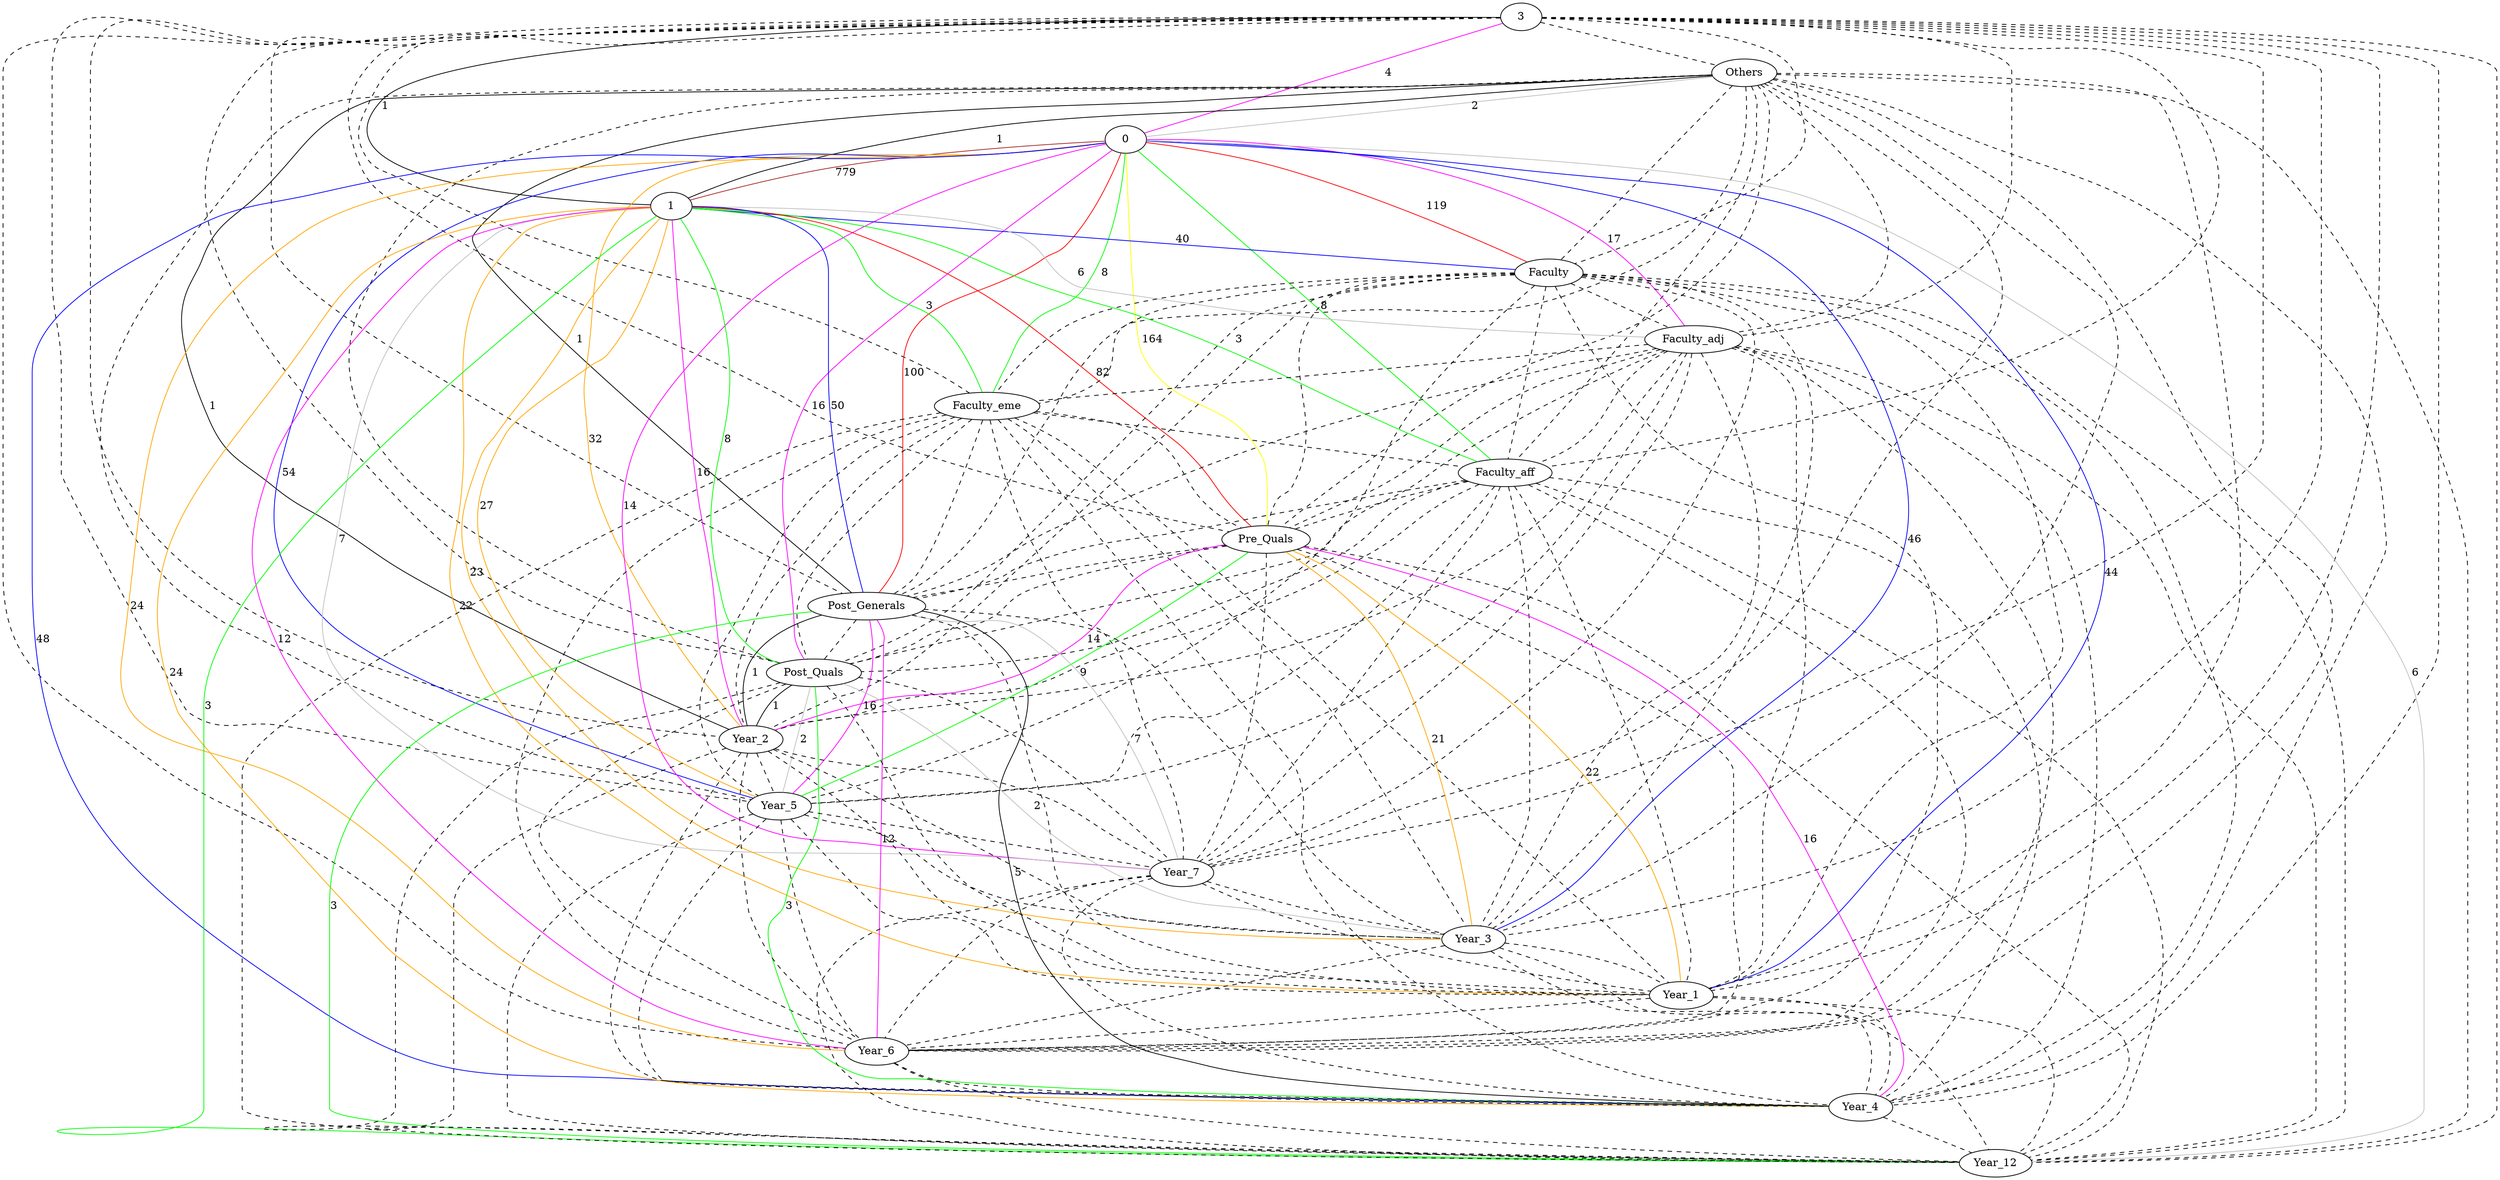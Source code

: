 strict graph "()" {
3;
Others;
0;
1;
Faculty;
Faculty_adj;
Faculty_eme;
Faculty_aff;
Pre_Quals;
Post_Generals;
Post_Quals;
Year_2;
Year_5;
Year_7;
Year_3;
Year_1;
Year_6;
Year_4;
Year_12;
3 -- Others  [color=black, label="", style=dashed];
3 -- 0  [color=magenta, label=4, style=solid];
3 -- 1  [color=black, label=1, style=solid];
3 -- Faculty  [color=black, label="", style=dashed];
3 -- Faculty_adj  [color=black, label="", style=dashed];
3 -- Faculty_eme  [color=black, label="", style=dashed];
3 -- Faculty_aff  [color=black, label="", style=dashed];
3 -- Pre_Quals  [color=black, label="", style=dashed];
3 -- Post_Generals  [color=black, label="", style=dashed];
3 -- Post_Quals  [color=black, label="", style=dashed];
3 -- Year_2  [color=black, label="", style=dashed];
3 -- Year_5  [color=black, label="", style=dashed];
3 -- Year_7  [color=black, label="", style=dashed];
3 -- Year_3  [color=black, label="", style=dashed];
3 -- Year_1  [color=black, label="", style=dashed];
3 -- Year_6  [color=black, label="", style=dashed];
3 -- Year_4  [color=black, label="", style=dashed];
3 -- Year_12  [color=black, label="", style=dashed];
Others -- 0  [color=grey, label=2, style=solid];
Others -- 1  [color=black, label=1, style=solid];
Others -- Faculty  [color=black, label="", style=dashed];
Others -- Faculty_adj  [color=black, label="", style=dashed];
Others -- Faculty_eme  [color=black, label="", style=dashed];
Others -- Faculty_aff  [color=black, label="", style=dashed];
Others -- Pre_Quals  [color=black, label="", style=dashed];
Others -- Post_Generals  [color=black, label=1, style=solid];
Others -- Post_Quals  [color=black, label="", style=dashed];
Others -- Year_2  [color=black, label=1, style=solid];
Others -- Year_5  [color=black, label="", style=dashed];
Others -- Year_7  [color=black, label="", style=dashed];
Others -- Year_3  [color=black, label="", style=dashed];
Others -- Year_1  [color=black, label="", style=dashed];
Others -- Year_6  [color=black, label="", style=dashed];
Others -- Year_4  [color=black, label="", style=dashed];
Others -- Year_12  [color=black, label="", style=dashed];
0 -- 1  [color=brown, label=779, style=solid];
0 -- Faculty  [color=red, label=119, style=solid];
0 -- Faculty_adj  [color=magenta, label=17, style=solid];
0 -- Faculty_eme  [color=green, label=8, style=solid];
0 -- Faculty_aff  [color=green, label=8, style=solid];
0 -- Pre_Quals  [color=yellow, label=164, style=solid];
0 -- Post_Generals  [color=red, label=100, style=solid];
0 -- Post_Quals  [color=magenta, label=16, style=solid];
0 -- Year_2  [color=orange, label=32, style=solid];
0 -- Year_5  [color=blue, label=54, style=solid];
0 -- Year_7  [color=magenta, label=14, style=solid];
0 -- Year_3  [color=blue, label=46, style=solid];
0 -- Year_1  [color=blue, label=44, style=solid];
0 -- Year_6  [color=orange, label=24, style=solid];
0 -- Year_4  [color=blue, label=48, style=solid];
0 -- Year_12  [color=grey, label=6, style=solid];
1 -- Faculty  [color=blue, label=40, style=solid];
1 -- Faculty_adj  [color=grey, label=6, style=solid];
1 -- Faculty_eme  [color=green, label=3, style=solid];
1 -- Faculty_aff  [color=green, label=3, style=solid];
1 -- Pre_Quals  [color=red, label=82, style=solid];
1 -- Post_Generals  [color=blue, label=50, style=solid];
1 -- Post_Quals  [color=green, label=8, style=solid];
1 -- Year_2  [color=magenta, label=16, style=solid];
1 -- Year_5  [color=orange, label=27, style=solid];
1 -- Year_7  [color=grey, label=7, style=solid];
1 -- Year_3  [color=orange, label=23, style=solid];
1 -- Year_1  [color=orange, label=22, style=solid];
1 -- Year_6  [color=magenta, label=12, style=solid];
1 -- Year_4  [color=orange, label=24, style=solid];
1 -- Year_12  [color=green, label=3, style=solid];
Faculty -- Faculty_adj  [color=black, label="", style=dashed];
Faculty -- Faculty_eme  [color=black, label="", style=dashed];
Faculty -- Faculty_aff  [color=black, label="", style=dashed];
Faculty -- Pre_Quals  [color=black, label="", style=dashed];
Faculty -- Post_Generals  [color=black, label="", style=dashed];
Faculty -- Post_Quals  [color=black, label="", style=dashed];
Faculty -- Year_2  [color=black, label="", style=dashed];
Faculty -- Year_5  [color=black, label="", style=dashed];
Faculty -- Year_7  [color=black, label="", style=dashed];
Faculty -- Year_3  [color=black, label="", style=dashed];
Faculty -- Year_1  [color=black, label="", style=dashed];
Faculty -- Year_6  [color=black, label="", style=dashed];
Faculty -- Year_4  [color=black, label="", style=dashed];
Faculty -- Year_12  [color=black, label="", style=dashed];
Faculty_adj -- Faculty_eme  [color=black, label="", style=dashed];
Faculty_adj -- Faculty_aff  [color=black, label="", style=dashed];
Faculty_adj -- Pre_Quals  [color=black, label="", style=dashed];
Faculty_adj -- Post_Generals  [color=black, label="", style=dashed];
Faculty_adj -- Post_Quals  [color=black, label="", style=dashed];
Faculty_adj -- Year_2  [color=black, label="", style=dashed];
Faculty_adj -- Year_5  [color=black, label="", style=dashed];
Faculty_adj -- Year_7  [color=black, label="", style=dashed];
Faculty_adj -- Year_3  [color=black, label="", style=dashed];
Faculty_adj -- Year_1  [color=black, label="", style=dashed];
Faculty_adj -- Year_6  [color=black, label="", style=dashed];
Faculty_adj -- Year_4  [color=black, label="", style=dashed];
Faculty_adj -- Year_12  [color=black, label="", style=dashed];
Faculty_eme -- Faculty_aff  [color=black, label="", style=dashed];
Faculty_eme -- Pre_Quals  [color=black, label="", style=dashed];
Faculty_eme -- Post_Generals  [color=black, label="", style=dashed];
Faculty_eme -- Post_Quals  [color=black, label="", style=dashed];
Faculty_eme -- Year_2  [color=black, label="", style=dashed];
Faculty_eme -- Year_5  [color=black, label="", style=dashed];
Faculty_eme -- Year_7  [color=black, label="", style=dashed];
Faculty_eme -- Year_3  [color=black, label="", style=dashed];
Faculty_eme -- Year_1  [color=black, label="", style=dashed];
Faculty_eme -- Year_6  [color=black, label="", style=dashed];
Faculty_eme -- Year_4  [color=black, label="", style=dashed];
Faculty_eme -- Year_12  [color=black, label="", style=dashed];
Faculty_aff -- Pre_Quals  [color=black, label="", style=dashed];
Faculty_aff -- Post_Generals  [color=black, label="", style=dashed];
Faculty_aff -- Post_Quals  [color=black, label="", style=dashed];
Faculty_aff -- Year_2  [color=black, label="", style=dashed];
Faculty_aff -- Year_5  [color=black, label="", style=dashed];
Faculty_aff -- Year_7  [color=black, label="", style=dashed];
Faculty_aff -- Year_3  [color=black, label="", style=dashed];
Faculty_aff -- Year_1  [color=black, label="", style=dashed];
Faculty_aff -- Year_6  [color=black, label="", style=dashed];
Faculty_aff -- Year_4  [color=black, label="", style=dashed];
Faculty_aff -- Year_12  [color=black, label="", style=dashed];
Pre_Quals -- Post_Generals  [color=black, label="", style=dashed];
Pre_Quals -- Post_Quals  [color=black, label="", style=dashed];
Pre_Quals -- Year_2  [color=magenta, label=14, style=solid];
Pre_Quals -- Year_5  [color=green, label=9, style=solid];
Pre_Quals -- Year_7  [color=black, label="", style=dashed];
Pre_Quals -- Year_3  [color=orange, label=21, style=solid];
Pre_Quals -- Year_1  [color=orange, label=22, style=solid];
Pre_Quals -- Year_6  [color=black, label="", style=dashed];
Pre_Quals -- Year_4  [color=magenta, label=16, style=solid];
Pre_Quals -- Year_12  [color=black, label="", style=dashed];
Post_Generals -- Post_Quals  [color=black, label="", style=dashed];
Post_Generals -- Year_2  [color=black, label=1, style=solid];
Post_Generals -- Year_5  [color=magenta, label=16, style=solid];
Post_Generals -- Year_7  [color=grey, label=7, style=solid];
Post_Generals -- Year_3  [color=black, label="", style=dashed];
Post_Generals -- Year_1  [color=black, label="", style=dashed];
Post_Generals -- Year_6  [color=magenta, label=12, style=solid];
Post_Generals -- Year_4  [color=black, label=5, style=solid];
Post_Generals -- Year_12  [color=green, label=3, style=solid];
Post_Quals -- Year_2  [color=black, label=1, style=solid];
Post_Quals -- Year_5  [color=grey, label=2, style=solid];
Post_Quals -- Year_7  [color=black, label="", style=dashed];
Post_Quals -- Year_3  [color=grey, label=2, style=solid];
Post_Quals -- Year_1  [color=black, label="", style=dashed];
Post_Quals -- Year_6  [color=black, label="", style=dashed];
Post_Quals -- Year_4  [color=green, label=3, style=solid];
Post_Quals -- Year_12  [color=black, label="", style=dashed];
Year_2 -- Year_5  [color=black, label="", style=dashed];
Year_2 -- Year_7  [color=black, label="", style=dashed];
Year_2 -- Year_3  [color=black, label="", style=dashed];
Year_2 -- Year_1  [color=black, label="", style=dashed];
Year_2 -- Year_6  [color=black, label="", style=dashed];
Year_2 -- Year_4  [color=black, label="", style=dashed];
Year_2 -- Year_12  [color=black, label="", style=dashed];
Year_5 -- Year_7  [color=black, label="", style=dashed];
Year_5 -- Year_3  [color=black, label="", style=dashed];
Year_5 -- Year_1  [color=black, label="", style=dashed];
Year_5 -- Year_6  [color=black, label="", style=dashed];
Year_5 -- Year_4  [color=black, label="", style=dashed];
Year_5 -- Year_12  [color=black, label="", style=dashed];
Year_7 -- Year_3  [color=black, label="", style=dashed];
Year_7 -- Year_1  [color=black, label="", style=dashed];
Year_7 -- Year_6  [color=black, label="", style=dashed];
Year_7 -- Year_4  [color=black, label="", style=dashed];
Year_7 -- Year_12  [color=black, label="", style=dashed];
Year_3 -- Year_1  [color=black, label="", style=dashed];
Year_3 -- Year_6  [color=black, label="", style=dashed];
Year_3 -- Year_4  [color=black, label="", style=dashed];
Year_3 -- Year_12  [color=black, label="", style=dashed];
Year_1 -- Year_6  [color=black, label="", style=dashed];
Year_1 -- Year_4  [color=black, label="", style=dashed];
Year_1 -- Year_12  [color=black, label="", style=dashed];
Year_6 -- Year_4  [color=black, label="", style=dashed];
Year_6 -- Year_12  [color=black, label="", style=dashed];
Year_4 -- Year_12  [color=black, label="", style=dashed];
}
